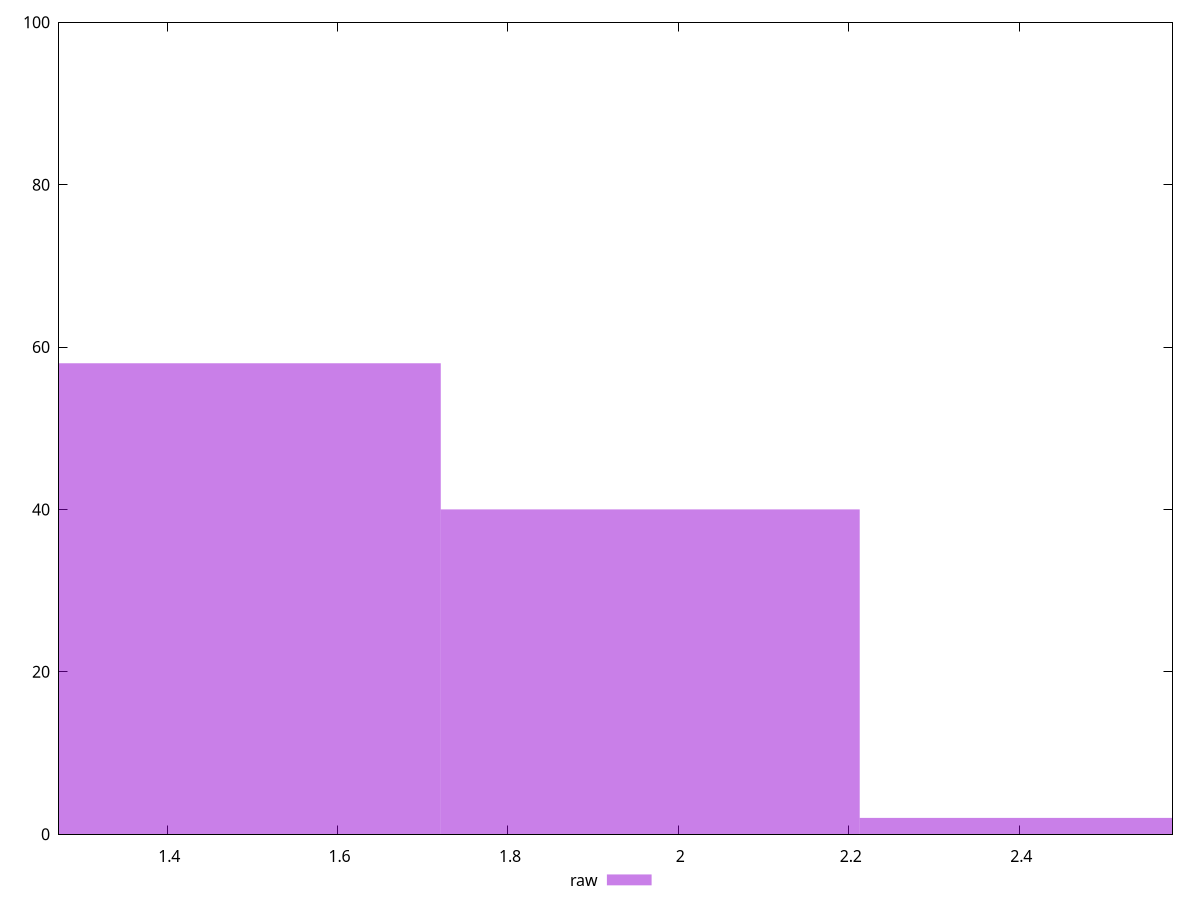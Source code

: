 reset

$raw <<EOF
1.9669914684488417 40
1.4752436013366312 58
2.4587393355610523 2
EOF

set key outside below
set boxwidth 0.4917478671122104
set xrange [1.273:2.58]
set yrange [0:100]
set style fill transparent solid 0.5 noborder
set terminal svg size 640, 490 enhanced background rgb 'white'
set output "report_00007_2020-12-11T15:55:29.892Z/server-response-time/samples/pages+cached+noexternal+nofonts+nosvg+noimg/raw/histogram.svg"

plot $raw title "raw" with boxes

reset
